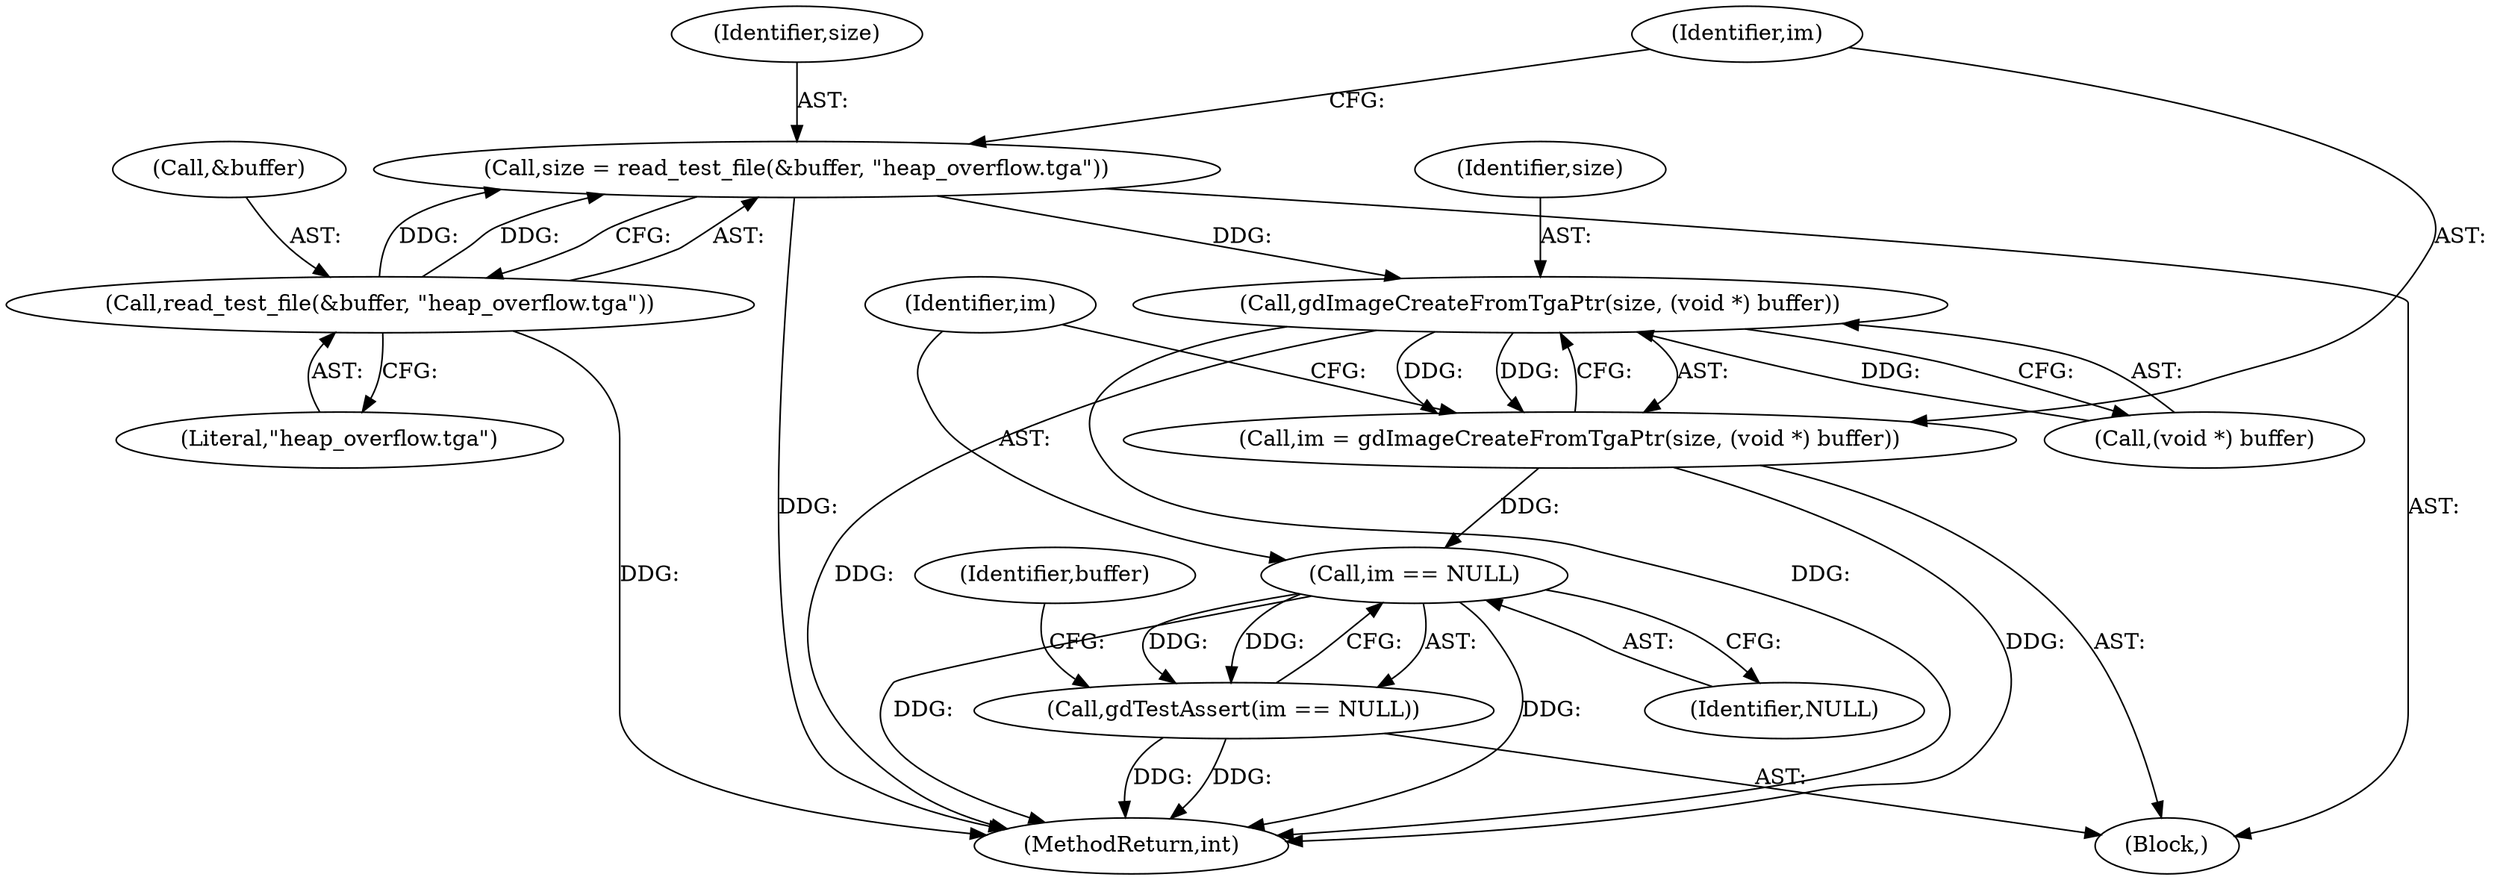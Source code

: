 digraph "0_libgd_58b6dde319c301b0eae27d12e2a659e067d80558_0@API" {
"1000105" [label="(Call,size = read_test_file(&buffer, \"heap_overflow.tga\"))"];
"1000107" [label="(Call,read_test_file(&buffer, \"heap_overflow.tga\"))"];
"1000113" [label="(Call,gdImageCreateFromTgaPtr(size, (void *) buffer))"];
"1000111" [label="(Call,im = gdImageCreateFromTgaPtr(size, (void *) buffer))"];
"1000119" [label="(Call,im == NULL)"];
"1000118" [label="(Call,gdTestAssert(im == NULL))"];
"1000101" [label="(Block,)"];
"1000108" [label="(Call,&buffer)"];
"1000120" [label="(Identifier,im)"];
"1000115" [label="(Call,(void *) buffer)"];
"1000126" [label="(MethodReturn,int)"];
"1000119" [label="(Call,im == NULL)"];
"1000112" [label="(Identifier,im)"];
"1000110" [label="(Literal,\"heap_overflow.tga\")"];
"1000114" [label="(Identifier,size)"];
"1000121" [label="(Identifier,NULL)"];
"1000123" [label="(Identifier,buffer)"];
"1000111" [label="(Call,im = gdImageCreateFromTgaPtr(size, (void *) buffer))"];
"1000105" [label="(Call,size = read_test_file(&buffer, \"heap_overflow.tga\"))"];
"1000118" [label="(Call,gdTestAssert(im == NULL))"];
"1000113" [label="(Call,gdImageCreateFromTgaPtr(size, (void *) buffer))"];
"1000106" [label="(Identifier,size)"];
"1000107" [label="(Call,read_test_file(&buffer, \"heap_overflow.tga\"))"];
"1000105" -> "1000101"  [label="AST: "];
"1000105" -> "1000107"  [label="CFG: "];
"1000106" -> "1000105"  [label="AST: "];
"1000107" -> "1000105"  [label="AST: "];
"1000112" -> "1000105"  [label="CFG: "];
"1000105" -> "1000126"  [label="DDG: "];
"1000107" -> "1000105"  [label="DDG: "];
"1000107" -> "1000105"  [label="DDG: "];
"1000105" -> "1000113"  [label="DDG: "];
"1000107" -> "1000110"  [label="CFG: "];
"1000108" -> "1000107"  [label="AST: "];
"1000110" -> "1000107"  [label="AST: "];
"1000107" -> "1000126"  [label="DDG: "];
"1000113" -> "1000111"  [label="AST: "];
"1000113" -> "1000115"  [label="CFG: "];
"1000114" -> "1000113"  [label="AST: "];
"1000115" -> "1000113"  [label="AST: "];
"1000111" -> "1000113"  [label="CFG: "];
"1000113" -> "1000126"  [label="DDG: "];
"1000113" -> "1000126"  [label="DDG: "];
"1000113" -> "1000111"  [label="DDG: "];
"1000113" -> "1000111"  [label="DDG: "];
"1000115" -> "1000113"  [label="DDG: "];
"1000111" -> "1000101"  [label="AST: "];
"1000112" -> "1000111"  [label="AST: "];
"1000120" -> "1000111"  [label="CFG: "];
"1000111" -> "1000126"  [label="DDG: "];
"1000111" -> "1000119"  [label="DDG: "];
"1000119" -> "1000118"  [label="AST: "];
"1000119" -> "1000121"  [label="CFG: "];
"1000120" -> "1000119"  [label="AST: "];
"1000121" -> "1000119"  [label="AST: "];
"1000118" -> "1000119"  [label="CFG: "];
"1000119" -> "1000126"  [label="DDG: "];
"1000119" -> "1000126"  [label="DDG: "];
"1000119" -> "1000118"  [label="DDG: "];
"1000119" -> "1000118"  [label="DDG: "];
"1000118" -> "1000101"  [label="AST: "];
"1000123" -> "1000118"  [label="CFG: "];
"1000118" -> "1000126"  [label="DDG: "];
"1000118" -> "1000126"  [label="DDG: "];
}
